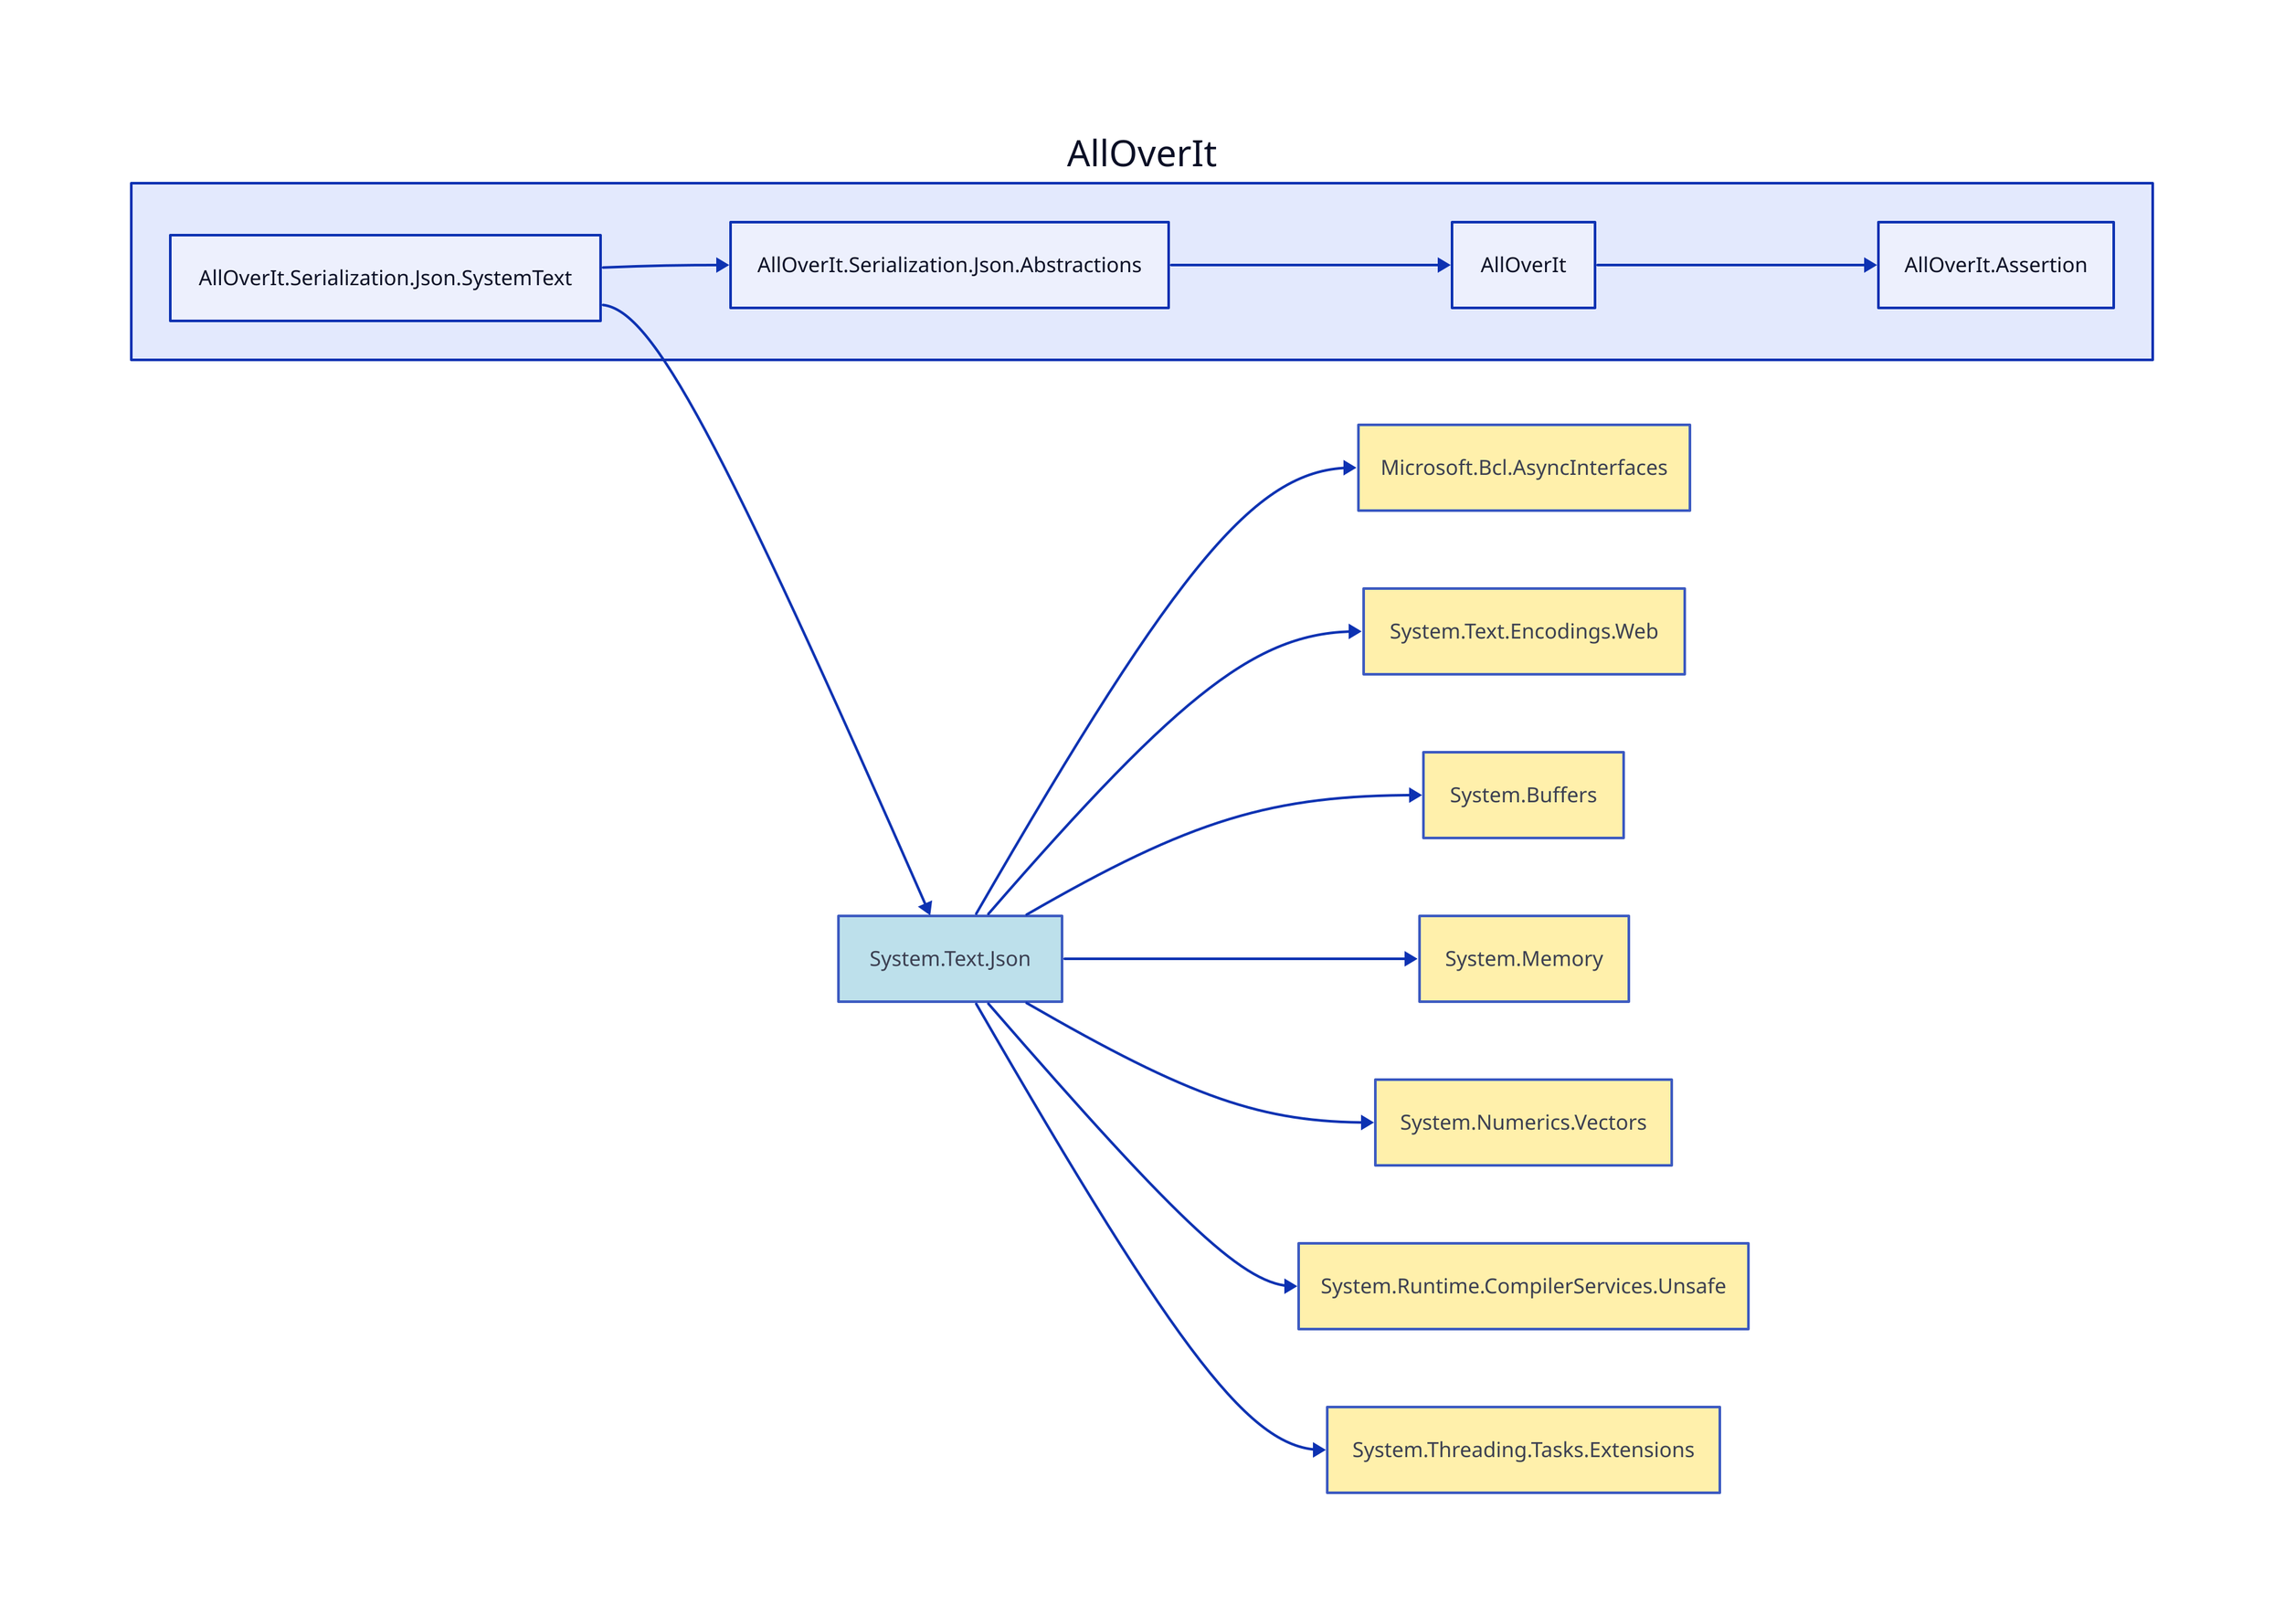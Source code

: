 direction: right

aoi: AllOverIt
aoi.alloverit-serialization-json-systemtext: AllOverIt.Serialization.Json.SystemText
system-text-json: System.Text.Json
system-text-json.style.fill: "#ADD8E6"
system-text-json.style.opacity: 0.8
microsoft-bcl-asyncinterfaces: Microsoft.Bcl.AsyncInterfaces
microsoft-bcl-asyncinterfaces.style.fill: "#FFEC96"
microsoft-bcl-asyncinterfaces.style.opacity: 0.8
microsoft-bcl-asyncinterfaces <- system-text-json
system-text-encodings-web: System.Text.Encodings.Web
system-text-encodings-web.style.fill: "#FFEC96"
system-text-encodings-web.style.opacity: 0.8
system-text-encodings-web <- system-text-json
system-buffers: System.Buffers
system-buffers.style.fill: "#FFEC96"
system-buffers.style.opacity: 0.8
system-buffers <- system-text-json
system-memory: System.Memory
system-memory.style.fill: "#FFEC96"
system-memory.style.opacity: 0.8
system-memory <- system-text-json
system-numerics-vectors: System.Numerics.Vectors
system-numerics-vectors.style.fill: "#FFEC96"
system-numerics-vectors.style.opacity: 0.8
system-numerics-vectors <- system-text-json
system-runtime-compilerservices-unsafe: System.Runtime.CompilerServices.Unsafe
system-runtime-compilerservices-unsafe.style.fill: "#FFEC96"
system-runtime-compilerservices-unsafe.style.opacity: 0.8
system-runtime-compilerservices-unsafe <- system-text-json
system-threading-tasks-extensions: System.Threading.Tasks.Extensions
system-threading-tasks-extensions.style.fill: "#FFEC96"
system-threading-tasks-extensions.style.opacity: 0.8
system-threading-tasks-extensions <- system-text-json
system-text-json <- aoi.alloverit-serialization-json-systemtext
aoi.alloverit-serialization-json-abstractions: AllOverIt.Serialization.Json.Abstractions
aoi.alloverit: AllOverIt
aoi.alloverit-assertion: AllOverIt.Assertion
aoi.alloverit-assertion <- aoi.alloverit
aoi.alloverit <- aoi.alloverit-serialization-json-abstractions
aoi.alloverit-serialization-json-abstractions <- aoi.alloverit-serialization-json-systemtext
